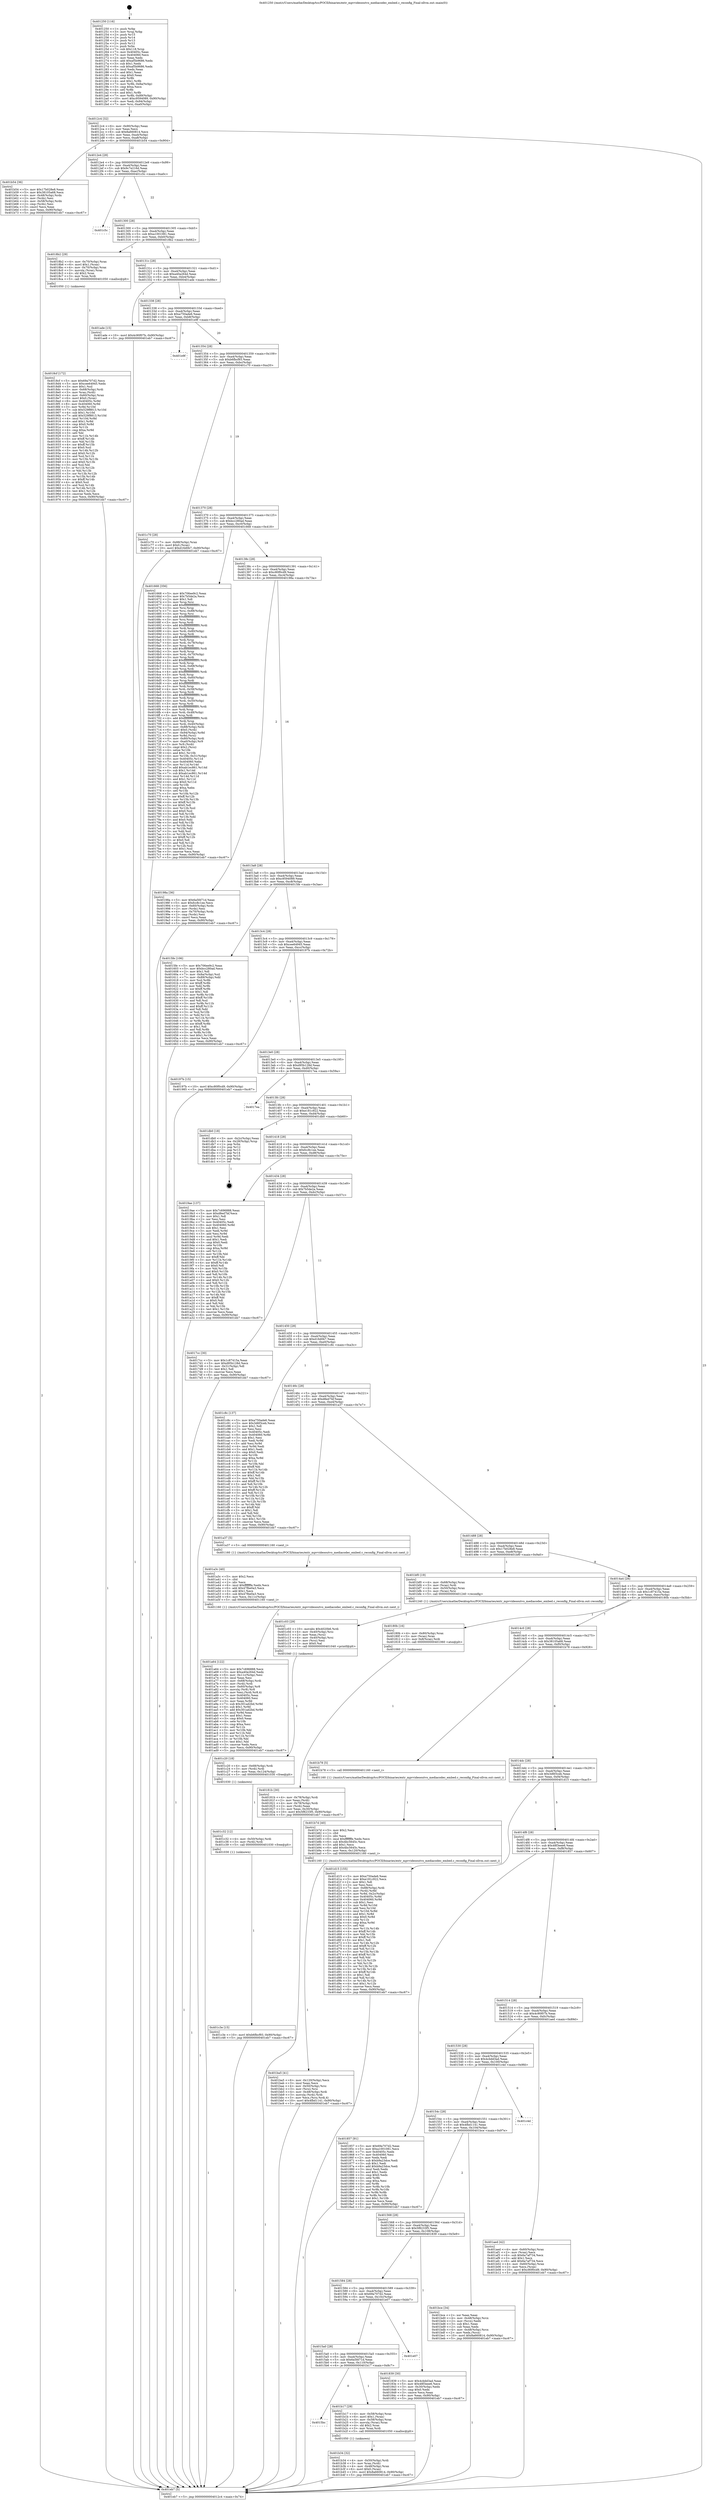 digraph "0x401250" {
  label = "0x401250 (/mnt/c/Users/mathe/Desktop/tcc/POCII/binaries/extr_mpvvideooutvo_mediacodec_embed.c_reconfig_Final-ollvm.out::main(0))"
  labelloc = "t"
  node[shape=record]

  Entry [label="",width=0.3,height=0.3,shape=circle,fillcolor=black,style=filled]
  "0x4012c4" [label="{
     0x4012c4 [32]\l
     | [instrs]\l
     &nbsp;&nbsp;0x4012c4 \<+6\>: mov -0x90(%rbp),%eax\l
     &nbsp;&nbsp;0x4012ca \<+2\>: mov %eax,%ecx\l
     &nbsp;&nbsp;0x4012cc \<+6\>: sub $0x8a660814,%ecx\l
     &nbsp;&nbsp;0x4012d2 \<+6\>: mov %eax,-0xa4(%rbp)\l
     &nbsp;&nbsp;0x4012d8 \<+6\>: mov %ecx,-0xa8(%rbp)\l
     &nbsp;&nbsp;0x4012de \<+6\>: je 0000000000401b54 \<main+0x904\>\l
  }"]
  "0x401b54" [label="{
     0x401b54 [36]\l
     | [instrs]\l
     &nbsp;&nbsp;0x401b54 \<+5\>: mov $0x17b028e8,%eax\l
     &nbsp;&nbsp;0x401b59 \<+5\>: mov $0x38105a68,%ecx\l
     &nbsp;&nbsp;0x401b5e \<+4\>: mov -0x48(%rbp),%rdx\l
     &nbsp;&nbsp;0x401b62 \<+2\>: mov (%rdx),%esi\l
     &nbsp;&nbsp;0x401b64 \<+4\>: mov -0x58(%rbp),%rdx\l
     &nbsp;&nbsp;0x401b68 \<+2\>: cmp (%rdx),%esi\l
     &nbsp;&nbsp;0x401b6a \<+3\>: cmovl %ecx,%eax\l
     &nbsp;&nbsp;0x401b6d \<+6\>: mov %eax,-0x90(%rbp)\l
     &nbsp;&nbsp;0x401b73 \<+5\>: jmp 0000000000401eb7 \<main+0xc67\>\l
  }"]
  "0x4012e4" [label="{
     0x4012e4 [28]\l
     | [instrs]\l
     &nbsp;&nbsp;0x4012e4 \<+5\>: jmp 00000000004012e9 \<main+0x99\>\l
     &nbsp;&nbsp;0x4012e9 \<+6\>: mov -0xa4(%rbp),%eax\l
     &nbsp;&nbsp;0x4012ef \<+5\>: sub $0x9c7e216d,%eax\l
     &nbsp;&nbsp;0x4012f4 \<+6\>: mov %eax,-0xac(%rbp)\l
     &nbsp;&nbsp;0x4012fa \<+6\>: je 0000000000401c5c \<main+0xa0c\>\l
  }"]
  Exit [label="",width=0.3,height=0.3,shape=circle,fillcolor=black,style=filled,peripheries=2]
  "0x401c5c" [label="{
     0x401c5c\l
  }", style=dashed]
  "0x401300" [label="{
     0x401300 [28]\l
     | [instrs]\l
     &nbsp;&nbsp;0x401300 \<+5\>: jmp 0000000000401305 \<main+0xb5\>\l
     &nbsp;&nbsp;0x401305 \<+6\>: mov -0xa4(%rbp),%eax\l
     &nbsp;&nbsp;0x40130b \<+5\>: sub $0xa1001081,%eax\l
     &nbsp;&nbsp;0x401310 \<+6\>: mov %eax,-0xb0(%rbp)\l
     &nbsp;&nbsp;0x401316 \<+6\>: je 00000000004018b2 \<main+0x662\>\l
  }"]
  "0x401c3e" [label="{
     0x401c3e [15]\l
     | [instrs]\l
     &nbsp;&nbsp;0x401c3e \<+10\>: movl $0xb6fbcf93,-0x90(%rbp)\l
     &nbsp;&nbsp;0x401c48 \<+5\>: jmp 0000000000401eb7 \<main+0xc67\>\l
  }"]
  "0x4018b2" [label="{
     0x4018b2 [29]\l
     | [instrs]\l
     &nbsp;&nbsp;0x4018b2 \<+4\>: mov -0x70(%rbp),%rax\l
     &nbsp;&nbsp;0x4018b6 \<+6\>: movl $0x1,(%rax)\l
     &nbsp;&nbsp;0x4018bc \<+4\>: mov -0x70(%rbp),%rax\l
     &nbsp;&nbsp;0x4018c0 \<+3\>: movslq (%rax),%rax\l
     &nbsp;&nbsp;0x4018c3 \<+4\>: shl $0x2,%rax\l
     &nbsp;&nbsp;0x4018c7 \<+3\>: mov %rax,%rdi\l
     &nbsp;&nbsp;0x4018ca \<+5\>: call 0000000000401050 \<malloc@plt\>\l
     | [calls]\l
     &nbsp;&nbsp;0x401050 \{1\} (unknown)\l
  }"]
  "0x40131c" [label="{
     0x40131c [28]\l
     | [instrs]\l
     &nbsp;&nbsp;0x40131c \<+5\>: jmp 0000000000401321 \<main+0xd1\>\l
     &nbsp;&nbsp;0x401321 \<+6\>: mov -0xa4(%rbp),%eax\l
     &nbsp;&nbsp;0x401327 \<+5\>: sub $0xa40a264d,%eax\l
     &nbsp;&nbsp;0x40132c \<+6\>: mov %eax,-0xb4(%rbp)\l
     &nbsp;&nbsp;0x401332 \<+6\>: je 0000000000401ade \<main+0x88e\>\l
  }"]
  "0x401c32" [label="{
     0x401c32 [12]\l
     | [instrs]\l
     &nbsp;&nbsp;0x401c32 \<+4\>: mov -0x50(%rbp),%rdi\l
     &nbsp;&nbsp;0x401c36 \<+3\>: mov (%rdi),%rdi\l
     &nbsp;&nbsp;0x401c39 \<+5\>: call 0000000000401030 \<free@plt\>\l
     | [calls]\l
     &nbsp;&nbsp;0x401030 \{1\} (unknown)\l
  }"]
  "0x401ade" [label="{
     0x401ade [15]\l
     | [instrs]\l
     &nbsp;&nbsp;0x401ade \<+10\>: movl $0x4c90f07b,-0x90(%rbp)\l
     &nbsp;&nbsp;0x401ae8 \<+5\>: jmp 0000000000401eb7 \<main+0xc67\>\l
  }"]
  "0x401338" [label="{
     0x401338 [28]\l
     | [instrs]\l
     &nbsp;&nbsp;0x401338 \<+5\>: jmp 000000000040133d \<main+0xed\>\l
     &nbsp;&nbsp;0x40133d \<+6\>: mov -0xa4(%rbp),%eax\l
     &nbsp;&nbsp;0x401343 \<+5\>: sub $0xa750ade6,%eax\l
     &nbsp;&nbsp;0x401348 \<+6\>: mov %eax,-0xb8(%rbp)\l
     &nbsp;&nbsp;0x40134e \<+6\>: je 0000000000401e9f \<main+0xc4f\>\l
  }"]
  "0x401c20" [label="{
     0x401c20 [18]\l
     | [instrs]\l
     &nbsp;&nbsp;0x401c20 \<+4\>: mov -0x68(%rbp),%rdi\l
     &nbsp;&nbsp;0x401c24 \<+3\>: mov (%rdi),%rdi\l
     &nbsp;&nbsp;0x401c27 \<+6\>: mov %eax,-0x124(%rbp)\l
     &nbsp;&nbsp;0x401c2d \<+5\>: call 0000000000401030 \<free@plt\>\l
     | [calls]\l
     &nbsp;&nbsp;0x401030 \{1\} (unknown)\l
  }"]
  "0x401e9f" [label="{
     0x401e9f\l
  }", style=dashed]
  "0x401354" [label="{
     0x401354 [28]\l
     | [instrs]\l
     &nbsp;&nbsp;0x401354 \<+5\>: jmp 0000000000401359 \<main+0x109\>\l
     &nbsp;&nbsp;0x401359 \<+6\>: mov -0xa4(%rbp),%eax\l
     &nbsp;&nbsp;0x40135f \<+5\>: sub $0xb6fbcf93,%eax\l
     &nbsp;&nbsp;0x401364 \<+6\>: mov %eax,-0xbc(%rbp)\l
     &nbsp;&nbsp;0x40136a \<+6\>: je 0000000000401c70 \<main+0xa20\>\l
  }"]
  "0x401c03" [label="{
     0x401c03 [29]\l
     | [instrs]\l
     &nbsp;&nbsp;0x401c03 \<+10\>: movabs $0x4020b6,%rdi\l
     &nbsp;&nbsp;0x401c0d \<+4\>: mov -0x40(%rbp),%rsi\l
     &nbsp;&nbsp;0x401c11 \<+2\>: mov %eax,(%rsi)\l
     &nbsp;&nbsp;0x401c13 \<+4\>: mov -0x40(%rbp),%rsi\l
     &nbsp;&nbsp;0x401c17 \<+2\>: mov (%rsi),%esi\l
     &nbsp;&nbsp;0x401c19 \<+2\>: mov $0x0,%al\l
     &nbsp;&nbsp;0x401c1b \<+5\>: call 0000000000401040 \<printf@plt\>\l
     | [calls]\l
     &nbsp;&nbsp;0x401040 \{1\} (unknown)\l
  }"]
  "0x401c70" [label="{
     0x401c70 [28]\l
     | [instrs]\l
     &nbsp;&nbsp;0x401c70 \<+7\>: mov -0x88(%rbp),%rax\l
     &nbsp;&nbsp;0x401c77 \<+6\>: movl $0x0,(%rax)\l
     &nbsp;&nbsp;0x401c7d \<+10\>: movl $0xd16d0b7,-0x90(%rbp)\l
     &nbsp;&nbsp;0x401c87 \<+5\>: jmp 0000000000401eb7 \<main+0xc67\>\l
  }"]
  "0x401370" [label="{
     0x401370 [28]\l
     | [instrs]\l
     &nbsp;&nbsp;0x401370 \<+5\>: jmp 0000000000401375 \<main+0x125\>\l
     &nbsp;&nbsp;0x401375 \<+6\>: mov -0xa4(%rbp),%eax\l
     &nbsp;&nbsp;0x40137b \<+5\>: sub $0xbcc280ad,%eax\l
     &nbsp;&nbsp;0x401380 \<+6\>: mov %eax,-0xc0(%rbp)\l
     &nbsp;&nbsp;0x401386 \<+6\>: je 0000000000401668 \<main+0x418\>\l
  }"]
  "0x401ba5" [label="{
     0x401ba5 [41]\l
     | [instrs]\l
     &nbsp;&nbsp;0x401ba5 \<+6\>: mov -0x120(%rbp),%ecx\l
     &nbsp;&nbsp;0x401bab \<+3\>: imul %eax,%ecx\l
     &nbsp;&nbsp;0x401bae \<+4\>: mov -0x50(%rbp),%rsi\l
     &nbsp;&nbsp;0x401bb2 \<+3\>: mov (%rsi),%rsi\l
     &nbsp;&nbsp;0x401bb5 \<+4\>: mov -0x48(%rbp),%rdi\l
     &nbsp;&nbsp;0x401bb9 \<+3\>: movslq (%rdi),%rdi\l
     &nbsp;&nbsp;0x401bbc \<+3\>: mov %ecx,(%rsi,%rdi,4)\l
     &nbsp;&nbsp;0x401bbf \<+10\>: movl $0x4fbd1141,-0x90(%rbp)\l
     &nbsp;&nbsp;0x401bc9 \<+5\>: jmp 0000000000401eb7 \<main+0xc67\>\l
  }"]
  "0x401668" [label="{
     0x401668 [356]\l
     | [instrs]\l
     &nbsp;&nbsp;0x401668 \<+5\>: mov $0x706ee9c2,%eax\l
     &nbsp;&nbsp;0x40166d \<+5\>: mov $0x7b5de2a,%ecx\l
     &nbsp;&nbsp;0x401672 \<+2\>: mov $0x1,%dl\l
     &nbsp;&nbsp;0x401674 \<+3\>: mov %rsp,%rsi\l
     &nbsp;&nbsp;0x401677 \<+4\>: add $0xfffffffffffffff0,%rsi\l
     &nbsp;&nbsp;0x40167b \<+3\>: mov %rsi,%rsp\l
     &nbsp;&nbsp;0x40167e \<+7\>: mov %rsi,-0x88(%rbp)\l
     &nbsp;&nbsp;0x401685 \<+3\>: mov %rsp,%rsi\l
     &nbsp;&nbsp;0x401688 \<+4\>: add $0xfffffffffffffff0,%rsi\l
     &nbsp;&nbsp;0x40168c \<+3\>: mov %rsi,%rsp\l
     &nbsp;&nbsp;0x40168f \<+3\>: mov %rsp,%rdi\l
     &nbsp;&nbsp;0x401692 \<+4\>: add $0xfffffffffffffff0,%rdi\l
     &nbsp;&nbsp;0x401696 \<+3\>: mov %rdi,%rsp\l
     &nbsp;&nbsp;0x401699 \<+4\>: mov %rdi,-0x80(%rbp)\l
     &nbsp;&nbsp;0x40169d \<+3\>: mov %rsp,%rdi\l
     &nbsp;&nbsp;0x4016a0 \<+4\>: add $0xfffffffffffffff0,%rdi\l
     &nbsp;&nbsp;0x4016a4 \<+3\>: mov %rdi,%rsp\l
     &nbsp;&nbsp;0x4016a7 \<+4\>: mov %rdi,-0x78(%rbp)\l
     &nbsp;&nbsp;0x4016ab \<+3\>: mov %rsp,%rdi\l
     &nbsp;&nbsp;0x4016ae \<+4\>: add $0xfffffffffffffff0,%rdi\l
     &nbsp;&nbsp;0x4016b2 \<+3\>: mov %rdi,%rsp\l
     &nbsp;&nbsp;0x4016b5 \<+4\>: mov %rdi,-0x70(%rbp)\l
     &nbsp;&nbsp;0x4016b9 \<+3\>: mov %rsp,%rdi\l
     &nbsp;&nbsp;0x4016bc \<+4\>: add $0xfffffffffffffff0,%rdi\l
     &nbsp;&nbsp;0x4016c0 \<+3\>: mov %rdi,%rsp\l
     &nbsp;&nbsp;0x4016c3 \<+4\>: mov %rdi,-0x68(%rbp)\l
     &nbsp;&nbsp;0x4016c7 \<+3\>: mov %rsp,%rdi\l
     &nbsp;&nbsp;0x4016ca \<+4\>: add $0xfffffffffffffff0,%rdi\l
     &nbsp;&nbsp;0x4016ce \<+3\>: mov %rdi,%rsp\l
     &nbsp;&nbsp;0x4016d1 \<+4\>: mov %rdi,-0x60(%rbp)\l
     &nbsp;&nbsp;0x4016d5 \<+3\>: mov %rsp,%rdi\l
     &nbsp;&nbsp;0x4016d8 \<+4\>: add $0xfffffffffffffff0,%rdi\l
     &nbsp;&nbsp;0x4016dc \<+3\>: mov %rdi,%rsp\l
     &nbsp;&nbsp;0x4016df \<+4\>: mov %rdi,-0x58(%rbp)\l
     &nbsp;&nbsp;0x4016e3 \<+3\>: mov %rsp,%rdi\l
     &nbsp;&nbsp;0x4016e6 \<+4\>: add $0xfffffffffffffff0,%rdi\l
     &nbsp;&nbsp;0x4016ea \<+3\>: mov %rdi,%rsp\l
     &nbsp;&nbsp;0x4016ed \<+4\>: mov %rdi,-0x50(%rbp)\l
     &nbsp;&nbsp;0x4016f1 \<+3\>: mov %rsp,%rdi\l
     &nbsp;&nbsp;0x4016f4 \<+4\>: add $0xfffffffffffffff0,%rdi\l
     &nbsp;&nbsp;0x4016f8 \<+3\>: mov %rdi,%rsp\l
     &nbsp;&nbsp;0x4016fb \<+4\>: mov %rdi,-0x48(%rbp)\l
     &nbsp;&nbsp;0x4016ff \<+3\>: mov %rsp,%rdi\l
     &nbsp;&nbsp;0x401702 \<+4\>: add $0xfffffffffffffff0,%rdi\l
     &nbsp;&nbsp;0x401706 \<+3\>: mov %rdi,%rsp\l
     &nbsp;&nbsp;0x401709 \<+4\>: mov %rdi,-0x40(%rbp)\l
     &nbsp;&nbsp;0x40170d \<+7\>: mov -0x88(%rbp),%rdi\l
     &nbsp;&nbsp;0x401714 \<+6\>: movl $0x0,(%rdi)\l
     &nbsp;&nbsp;0x40171a \<+7\>: mov -0x94(%rbp),%r8d\l
     &nbsp;&nbsp;0x401721 \<+3\>: mov %r8d,(%rsi)\l
     &nbsp;&nbsp;0x401724 \<+4\>: mov -0x80(%rbp),%rdi\l
     &nbsp;&nbsp;0x401728 \<+7\>: mov -0xa0(%rbp),%r9\l
     &nbsp;&nbsp;0x40172f \<+3\>: mov %r9,(%rdi)\l
     &nbsp;&nbsp;0x401732 \<+3\>: cmpl $0x2,(%rsi)\l
     &nbsp;&nbsp;0x401735 \<+4\>: setne %r10b\l
     &nbsp;&nbsp;0x401739 \<+4\>: and $0x1,%r10b\l
     &nbsp;&nbsp;0x40173d \<+4\>: mov %r10b,-0x31(%rbp)\l
     &nbsp;&nbsp;0x401741 \<+8\>: mov 0x40405c,%r11d\l
     &nbsp;&nbsp;0x401749 \<+7\>: mov 0x404060,%ebx\l
     &nbsp;&nbsp;0x401750 \<+3\>: mov %r11d,%r14d\l
     &nbsp;&nbsp;0x401753 \<+7\>: add $0xab1ec861,%r14d\l
     &nbsp;&nbsp;0x40175a \<+4\>: sub $0x1,%r14d\l
     &nbsp;&nbsp;0x40175e \<+7\>: sub $0xab1ec861,%r14d\l
     &nbsp;&nbsp;0x401765 \<+4\>: imul %r14d,%r11d\l
     &nbsp;&nbsp;0x401769 \<+4\>: and $0x1,%r11d\l
     &nbsp;&nbsp;0x40176d \<+4\>: cmp $0x0,%r11d\l
     &nbsp;&nbsp;0x401771 \<+4\>: sete %r10b\l
     &nbsp;&nbsp;0x401775 \<+3\>: cmp $0xa,%ebx\l
     &nbsp;&nbsp;0x401778 \<+4\>: setl %r15b\l
     &nbsp;&nbsp;0x40177c \<+3\>: mov %r10b,%r12b\l
     &nbsp;&nbsp;0x40177f \<+4\>: xor $0xff,%r12b\l
     &nbsp;&nbsp;0x401783 \<+3\>: mov %r15b,%r13b\l
     &nbsp;&nbsp;0x401786 \<+4\>: xor $0xff,%r13b\l
     &nbsp;&nbsp;0x40178a \<+3\>: xor $0x0,%dl\l
     &nbsp;&nbsp;0x40178d \<+3\>: mov %r12b,%sil\l
     &nbsp;&nbsp;0x401790 \<+4\>: and $0x0,%sil\l
     &nbsp;&nbsp;0x401794 \<+3\>: and %dl,%r10b\l
     &nbsp;&nbsp;0x401797 \<+3\>: mov %r13b,%dil\l
     &nbsp;&nbsp;0x40179a \<+4\>: and $0x0,%dil\l
     &nbsp;&nbsp;0x40179e \<+3\>: and %dl,%r15b\l
     &nbsp;&nbsp;0x4017a1 \<+3\>: or %r10b,%sil\l
     &nbsp;&nbsp;0x4017a4 \<+3\>: or %r15b,%dil\l
     &nbsp;&nbsp;0x4017a7 \<+3\>: xor %dil,%sil\l
     &nbsp;&nbsp;0x4017aa \<+3\>: or %r13b,%r12b\l
     &nbsp;&nbsp;0x4017ad \<+4\>: xor $0xff,%r12b\l
     &nbsp;&nbsp;0x4017b1 \<+3\>: or $0x0,%dl\l
     &nbsp;&nbsp;0x4017b4 \<+3\>: and %dl,%r12b\l
     &nbsp;&nbsp;0x4017b7 \<+3\>: or %r12b,%sil\l
     &nbsp;&nbsp;0x4017ba \<+4\>: test $0x1,%sil\l
     &nbsp;&nbsp;0x4017be \<+3\>: cmovne %ecx,%eax\l
     &nbsp;&nbsp;0x4017c1 \<+6\>: mov %eax,-0x90(%rbp)\l
     &nbsp;&nbsp;0x4017c7 \<+5\>: jmp 0000000000401eb7 \<main+0xc67\>\l
  }"]
  "0x40138c" [label="{
     0x40138c [28]\l
     | [instrs]\l
     &nbsp;&nbsp;0x40138c \<+5\>: jmp 0000000000401391 \<main+0x141\>\l
     &nbsp;&nbsp;0x401391 \<+6\>: mov -0xa4(%rbp),%eax\l
     &nbsp;&nbsp;0x401397 \<+5\>: sub $0xc80f0cd9,%eax\l
     &nbsp;&nbsp;0x40139c \<+6\>: mov %eax,-0xc4(%rbp)\l
     &nbsp;&nbsp;0x4013a2 \<+6\>: je 000000000040198a \<main+0x73a\>\l
  }"]
  "0x401b7d" [label="{
     0x401b7d [40]\l
     | [instrs]\l
     &nbsp;&nbsp;0x401b7d \<+5\>: mov $0x2,%ecx\l
     &nbsp;&nbsp;0x401b82 \<+1\>: cltd\l
     &nbsp;&nbsp;0x401b83 \<+2\>: idiv %ecx\l
     &nbsp;&nbsp;0x401b85 \<+6\>: imul $0xfffffffe,%edx,%ecx\l
     &nbsp;&nbsp;0x401b8b \<+6\>: sub $0x4bc5645c,%ecx\l
     &nbsp;&nbsp;0x401b91 \<+3\>: add $0x1,%ecx\l
     &nbsp;&nbsp;0x401b94 \<+6\>: add $0x4bc5645c,%ecx\l
     &nbsp;&nbsp;0x401b9a \<+6\>: mov %ecx,-0x120(%rbp)\l
     &nbsp;&nbsp;0x401ba0 \<+5\>: call 0000000000401160 \<next_i\>\l
     | [calls]\l
     &nbsp;&nbsp;0x401160 \{1\} (/mnt/c/Users/mathe/Desktop/tcc/POCII/binaries/extr_mpvvideooutvo_mediacodec_embed.c_reconfig_Final-ollvm.out::next_i)\l
  }"]
  "0x40198a" [label="{
     0x40198a [36]\l
     | [instrs]\l
     &nbsp;&nbsp;0x40198a \<+5\>: mov $0x6a5fd71d,%eax\l
     &nbsp;&nbsp;0x40198f \<+5\>: mov $0xfcc8c1ee,%ecx\l
     &nbsp;&nbsp;0x401994 \<+4\>: mov -0x60(%rbp),%rdx\l
     &nbsp;&nbsp;0x401998 \<+2\>: mov (%rdx),%esi\l
     &nbsp;&nbsp;0x40199a \<+4\>: mov -0x70(%rbp),%rdx\l
     &nbsp;&nbsp;0x40199e \<+2\>: cmp (%rdx),%esi\l
     &nbsp;&nbsp;0x4019a0 \<+3\>: cmovl %ecx,%eax\l
     &nbsp;&nbsp;0x4019a3 \<+6\>: mov %eax,-0x90(%rbp)\l
     &nbsp;&nbsp;0x4019a9 \<+5\>: jmp 0000000000401eb7 \<main+0xc67\>\l
  }"]
  "0x4013a8" [label="{
     0x4013a8 [28]\l
     | [instrs]\l
     &nbsp;&nbsp;0x4013a8 \<+5\>: jmp 00000000004013ad \<main+0x15d\>\l
     &nbsp;&nbsp;0x4013ad \<+6\>: mov -0xa4(%rbp),%eax\l
     &nbsp;&nbsp;0x4013b3 \<+5\>: sub $0xc9594089,%eax\l
     &nbsp;&nbsp;0x4013b8 \<+6\>: mov %eax,-0xc8(%rbp)\l
     &nbsp;&nbsp;0x4013be \<+6\>: je 00000000004015fe \<main+0x3ae\>\l
  }"]
  "0x401b34" [label="{
     0x401b34 [32]\l
     | [instrs]\l
     &nbsp;&nbsp;0x401b34 \<+4\>: mov -0x50(%rbp),%rdi\l
     &nbsp;&nbsp;0x401b38 \<+3\>: mov %rax,(%rdi)\l
     &nbsp;&nbsp;0x401b3b \<+4\>: mov -0x48(%rbp),%rax\l
     &nbsp;&nbsp;0x401b3f \<+6\>: movl $0x0,(%rax)\l
     &nbsp;&nbsp;0x401b45 \<+10\>: movl $0x8a660814,-0x90(%rbp)\l
     &nbsp;&nbsp;0x401b4f \<+5\>: jmp 0000000000401eb7 \<main+0xc67\>\l
  }"]
  "0x4015fe" [label="{
     0x4015fe [106]\l
     | [instrs]\l
     &nbsp;&nbsp;0x4015fe \<+5\>: mov $0x706ee9c2,%eax\l
     &nbsp;&nbsp;0x401603 \<+5\>: mov $0xbcc280ad,%ecx\l
     &nbsp;&nbsp;0x401608 \<+2\>: mov $0x1,%dl\l
     &nbsp;&nbsp;0x40160a \<+7\>: mov -0x8a(%rbp),%sil\l
     &nbsp;&nbsp;0x401611 \<+7\>: mov -0x89(%rbp),%dil\l
     &nbsp;&nbsp;0x401618 \<+3\>: mov %sil,%r8b\l
     &nbsp;&nbsp;0x40161b \<+4\>: xor $0xff,%r8b\l
     &nbsp;&nbsp;0x40161f \<+3\>: mov %dil,%r9b\l
     &nbsp;&nbsp;0x401622 \<+4\>: xor $0xff,%r9b\l
     &nbsp;&nbsp;0x401626 \<+3\>: xor $0x1,%dl\l
     &nbsp;&nbsp;0x401629 \<+3\>: mov %r8b,%r10b\l
     &nbsp;&nbsp;0x40162c \<+4\>: and $0xff,%r10b\l
     &nbsp;&nbsp;0x401630 \<+3\>: and %dl,%sil\l
     &nbsp;&nbsp;0x401633 \<+3\>: mov %r9b,%r11b\l
     &nbsp;&nbsp;0x401636 \<+4\>: and $0xff,%r11b\l
     &nbsp;&nbsp;0x40163a \<+3\>: and %dl,%dil\l
     &nbsp;&nbsp;0x40163d \<+3\>: or %sil,%r10b\l
     &nbsp;&nbsp;0x401640 \<+3\>: or %dil,%r11b\l
     &nbsp;&nbsp;0x401643 \<+3\>: xor %r11b,%r10b\l
     &nbsp;&nbsp;0x401646 \<+3\>: or %r9b,%r8b\l
     &nbsp;&nbsp;0x401649 \<+4\>: xor $0xff,%r8b\l
     &nbsp;&nbsp;0x40164d \<+3\>: or $0x1,%dl\l
     &nbsp;&nbsp;0x401650 \<+3\>: and %dl,%r8b\l
     &nbsp;&nbsp;0x401653 \<+3\>: or %r8b,%r10b\l
     &nbsp;&nbsp;0x401656 \<+4\>: test $0x1,%r10b\l
     &nbsp;&nbsp;0x40165a \<+3\>: cmovne %ecx,%eax\l
     &nbsp;&nbsp;0x40165d \<+6\>: mov %eax,-0x90(%rbp)\l
     &nbsp;&nbsp;0x401663 \<+5\>: jmp 0000000000401eb7 \<main+0xc67\>\l
  }"]
  "0x4013c4" [label="{
     0x4013c4 [28]\l
     | [instrs]\l
     &nbsp;&nbsp;0x4013c4 \<+5\>: jmp 00000000004013c9 \<main+0x179\>\l
     &nbsp;&nbsp;0x4013c9 \<+6\>: mov -0xa4(%rbp),%eax\l
     &nbsp;&nbsp;0x4013cf \<+5\>: sub $0xcee64945,%eax\l
     &nbsp;&nbsp;0x4013d4 \<+6\>: mov %eax,-0xcc(%rbp)\l
     &nbsp;&nbsp;0x4013da \<+6\>: je 000000000040197b \<main+0x72b\>\l
  }"]
  "0x401eb7" [label="{
     0x401eb7 [5]\l
     | [instrs]\l
     &nbsp;&nbsp;0x401eb7 \<+5\>: jmp 00000000004012c4 \<main+0x74\>\l
  }"]
  "0x401250" [label="{
     0x401250 [116]\l
     | [instrs]\l
     &nbsp;&nbsp;0x401250 \<+1\>: push %rbp\l
     &nbsp;&nbsp;0x401251 \<+3\>: mov %rsp,%rbp\l
     &nbsp;&nbsp;0x401254 \<+2\>: push %r15\l
     &nbsp;&nbsp;0x401256 \<+2\>: push %r14\l
     &nbsp;&nbsp;0x401258 \<+2\>: push %r13\l
     &nbsp;&nbsp;0x40125a \<+2\>: push %r12\l
     &nbsp;&nbsp;0x40125c \<+1\>: push %rbx\l
     &nbsp;&nbsp;0x40125d \<+7\>: sub $0x118,%rsp\l
     &nbsp;&nbsp;0x401264 \<+7\>: mov 0x40405c,%eax\l
     &nbsp;&nbsp;0x40126b \<+7\>: mov 0x404060,%ecx\l
     &nbsp;&nbsp;0x401272 \<+2\>: mov %eax,%edx\l
     &nbsp;&nbsp;0x401274 \<+6\>: add $0xaf5b9686,%edx\l
     &nbsp;&nbsp;0x40127a \<+3\>: sub $0x1,%edx\l
     &nbsp;&nbsp;0x40127d \<+6\>: sub $0xaf5b9686,%edx\l
     &nbsp;&nbsp;0x401283 \<+3\>: imul %edx,%eax\l
     &nbsp;&nbsp;0x401286 \<+3\>: and $0x1,%eax\l
     &nbsp;&nbsp;0x401289 \<+3\>: cmp $0x0,%eax\l
     &nbsp;&nbsp;0x40128c \<+4\>: sete %r8b\l
     &nbsp;&nbsp;0x401290 \<+4\>: and $0x1,%r8b\l
     &nbsp;&nbsp;0x401294 \<+7\>: mov %r8b,-0x8a(%rbp)\l
     &nbsp;&nbsp;0x40129b \<+3\>: cmp $0xa,%ecx\l
     &nbsp;&nbsp;0x40129e \<+4\>: setl %r8b\l
     &nbsp;&nbsp;0x4012a2 \<+4\>: and $0x1,%r8b\l
     &nbsp;&nbsp;0x4012a6 \<+7\>: mov %r8b,-0x89(%rbp)\l
     &nbsp;&nbsp;0x4012ad \<+10\>: movl $0xc9594089,-0x90(%rbp)\l
     &nbsp;&nbsp;0x4012b7 \<+6\>: mov %edi,-0x94(%rbp)\l
     &nbsp;&nbsp;0x4012bd \<+7\>: mov %rsi,-0xa0(%rbp)\l
  }"]
  "0x4015bc" [label="{
     0x4015bc\l
  }", style=dashed]
  "0x401b17" [label="{
     0x401b17 [29]\l
     | [instrs]\l
     &nbsp;&nbsp;0x401b17 \<+4\>: mov -0x58(%rbp),%rax\l
     &nbsp;&nbsp;0x401b1b \<+6\>: movl $0x1,(%rax)\l
     &nbsp;&nbsp;0x401b21 \<+4\>: mov -0x58(%rbp),%rax\l
     &nbsp;&nbsp;0x401b25 \<+3\>: movslq (%rax),%rax\l
     &nbsp;&nbsp;0x401b28 \<+4\>: shl $0x2,%rax\l
     &nbsp;&nbsp;0x401b2c \<+3\>: mov %rax,%rdi\l
     &nbsp;&nbsp;0x401b2f \<+5\>: call 0000000000401050 \<malloc@plt\>\l
     | [calls]\l
     &nbsp;&nbsp;0x401050 \{1\} (unknown)\l
  }"]
  "0x40197b" [label="{
     0x40197b [15]\l
     | [instrs]\l
     &nbsp;&nbsp;0x40197b \<+10\>: movl $0xc80f0cd9,-0x90(%rbp)\l
     &nbsp;&nbsp;0x401985 \<+5\>: jmp 0000000000401eb7 \<main+0xc67\>\l
  }"]
  "0x4013e0" [label="{
     0x4013e0 [28]\l
     | [instrs]\l
     &nbsp;&nbsp;0x4013e0 \<+5\>: jmp 00000000004013e5 \<main+0x195\>\l
     &nbsp;&nbsp;0x4013e5 \<+6\>: mov -0xa4(%rbp),%eax\l
     &nbsp;&nbsp;0x4013eb \<+5\>: sub $0xd95b128d,%eax\l
     &nbsp;&nbsp;0x4013f0 \<+6\>: mov %eax,-0xd0(%rbp)\l
     &nbsp;&nbsp;0x4013f6 \<+6\>: je 00000000004017ea \<main+0x59a\>\l
  }"]
  "0x4015a0" [label="{
     0x4015a0 [28]\l
     | [instrs]\l
     &nbsp;&nbsp;0x4015a0 \<+5\>: jmp 00000000004015a5 \<main+0x355\>\l
     &nbsp;&nbsp;0x4015a5 \<+6\>: mov -0xa4(%rbp),%eax\l
     &nbsp;&nbsp;0x4015ab \<+5\>: sub $0x6a5fd71d,%eax\l
     &nbsp;&nbsp;0x4015b0 \<+6\>: mov %eax,-0x110(%rbp)\l
     &nbsp;&nbsp;0x4015b6 \<+6\>: je 0000000000401b17 \<main+0x8c7\>\l
  }"]
  "0x4017ea" [label="{
     0x4017ea\l
  }", style=dashed]
  "0x4013fc" [label="{
     0x4013fc [28]\l
     | [instrs]\l
     &nbsp;&nbsp;0x4013fc \<+5\>: jmp 0000000000401401 \<main+0x1b1\>\l
     &nbsp;&nbsp;0x401401 \<+6\>: mov -0xa4(%rbp),%eax\l
     &nbsp;&nbsp;0x401407 \<+5\>: sub $0xe181c922,%eax\l
     &nbsp;&nbsp;0x40140c \<+6\>: mov %eax,-0xd4(%rbp)\l
     &nbsp;&nbsp;0x401412 \<+6\>: je 0000000000401db0 \<main+0xb60\>\l
  }"]
  "0x401e07" [label="{
     0x401e07\l
  }", style=dashed]
  "0x401db0" [label="{
     0x401db0 [18]\l
     | [instrs]\l
     &nbsp;&nbsp;0x401db0 \<+3\>: mov -0x2c(%rbp),%eax\l
     &nbsp;&nbsp;0x401db3 \<+4\>: lea -0x28(%rbp),%rsp\l
     &nbsp;&nbsp;0x401db7 \<+1\>: pop %rbx\l
     &nbsp;&nbsp;0x401db8 \<+2\>: pop %r12\l
     &nbsp;&nbsp;0x401dba \<+2\>: pop %r13\l
     &nbsp;&nbsp;0x401dbc \<+2\>: pop %r14\l
     &nbsp;&nbsp;0x401dbe \<+2\>: pop %r15\l
     &nbsp;&nbsp;0x401dc0 \<+1\>: pop %rbp\l
     &nbsp;&nbsp;0x401dc1 \<+1\>: ret\l
  }"]
  "0x401418" [label="{
     0x401418 [28]\l
     | [instrs]\l
     &nbsp;&nbsp;0x401418 \<+5\>: jmp 000000000040141d \<main+0x1cd\>\l
     &nbsp;&nbsp;0x40141d \<+6\>: mov -0xa4(%rbp),%eax\l
     &nbsp;&nbsp;0x401423 \<+5\>: sub $0xfcc8c1ee,%eax\l
     &nbsp;&nbsp;0x401428 \<+6\>: mov %eax,-0xd8(%rbp)\l
     &nbsp;&nbsp;0x40142e \<+6\>: je 00000000004019ae \<main+0x75e\>\l
  }"]
  "0x401a64" [label="{
     0x401a64 [122]\l
     | [instrs]\l
     &nbsp;&nbsp;0x401a64 \<+5\>: mov $0x7c696888,%ecx\l
     &nbsp;&nbsp;0x401a69 \<+5\>: mov $0xa40a264d,%edx\l
     &nbsp;&nbsp;0x401a6e \<+6\>: mov -0x11c(%rbp),%esi\l
     &nbsp;&nbsp;0x401a74 \<+3\>: imul %eax,%esi\l
     &nbsp;&nbsp;0x401a77 \<+4\>: mov -0x68(%rbp),%rdi\l
     &nbsp;&nbsp;0x401a7b \<+3\>: mov (%rdi),%rdi\l
     &nbsp;&nbsp;0x401a7e \<+4\>: mov -0x60(%rbp),%r8\l
     &nbsp;&nbsp;0x401a82 \<+3\>: movslq (%r8),%r8\l
     &nbsp;&nbsp;0x401a85 \<+4\>: mov %esi,(%rdi,%r8,4)\l
     &nbsp;&nbsp;0x401a89 \<+7\>: mov 0x40405c,%eax\l
     &nbsp;&nbsp;0x401a90 \<+7\>: mov 0x404060,%esi\l
     &nbsp;&nbsp;0x401a97 \<+3\>: mov %eax,%r9d\l
     &nbsp;&nbsp;0x401a9a \<+7\>: sub $0x301ad2bd,%r9d\l
     &nbsp;&nbsp;0x401aa1 \<+4\>: sub $0x1,%r9d\l
     &nbsp;&nbsp;0x401aa5 \<+7\>: add $0x301ad2bd,%r9d\l
     &nbsp;&nbsp;0x401aac \<+4\>: imul %r9d,%eax\l
     &nbsp;&nbsp;0x401ab0 \<+3\>: and $0x1,%eax\l
     &nbsp;&nbsp;0x401ab3 \<+3\>: cmp $0x0,%eax\l
     &nbsp;&nbsp;0x401ab6 \<+4\>: sete %r10b\l
     &nbsp;&nbsp;0x401aba \<+3\>: cmp $0xa,%esi\l
     &nbsp;&nbsp;0x401abd \<+4\>: setl %r11b\l
     &nbsp;&nbsp;0x401ac1 \<+3\>: mov %r10b,%bl\l
     &nbsp;&nbsp;0x401ac4 \<+3\>: and %r11b,%bl\l
     &nbsp;&nbsp;0x401ac7 \<+3\>: xor %r11b,%r10b\l
     &nbsp;&nbsp;0x401aca \<+3\>: or %r10b,%bl\l
     &nbsp;&nbsp;0x401acd \<+3\>: test $0x1,%bl\l
     &nbsp;&nbsp;0x401ad0 \<+3\>: cmovne %edx,%ecx\l
     &nbsp;&nbsp;0x401ad3 \<+6\>: mov %ecx,-0x90(%rbp)\l
     &nbsp;&nbsp;0x401ad9 \<+5\>: jmp 0000000000401eb7 \<main+0xc67\>\l
  }"]
  "0x4019ae" [label="{
     0x4019ae [137]\l
     | [instrs]\l
     &nbsp;&nbsp;0x4019ae \<+5\>: mov $0x7c696888,%eax\l
     &nbsp;&nbsp;0x4019b3 \<+5\>: mov $0xd8ed7bf,%ecx\l
     &nbsp;&nbsp;0x4019b8 \<+2\>: mov $0x1,%dl\l
     &nbsp;&nbsp;0x4019ba \<+2\>: xor %esi,%esi\l
     &nbsp;&nbsp;0x4019bc \<+7\>: mov 0x40405c,%edi\l
     &nbsp;&nbsp;0x4019c3 \<+8\>: mov 0x404060,%r8d\l
     &nbsp;&nbsp;0x4019cb \<+3\>: sub $0x1,%esi\l
     &nbsp;&nbsp;0x4019ce \<+3\>: mov %edi,%r9d\l
     &nbsp;&nbsp;0x4019d1 \<+3\>: add %esi,%r9d\l
     &nbsp;&nbsp;0x4019d4 \<+4\>: imul %r9d,%edi\l
     &nbsp;&nbsp;0x4019d8 \<+3\>: and $0x1,%edi\l
     &nbsp;&nbsp;0x4019db \<+3\>: cmp $0x0,%edi\l
     &nbsp;&nbsp;0x4019de \<+4\>: sete %r10b\l
     &nbsp;&nbsp;0x4019e2 \<+4\>: cmp $0xa,%r8d\l
     &nbsp;&nbsp;0x4019e6 \<+4\>: setl %r11b\l
     &nbsp;&nbsp;0x4019ea \<+3\>: mov %r10b,%bl\l
     &nbsp;&nbsp;0x4019ed \<+3\>: xor $0xff,%bl\l
     &nbsp;&nbsp;0x4019f0 \<+3\>: mov %r11b,%r14b\l
     &nbsp;&nbsp;0x4019f3 \<+4\>: xor $0xff,%r14b\l
     &nbsp;&nbsp;0x4019f7 \<+3\>: xor $0x0,%dl\l
     &nbsp;&nbsp;0x4019fa \<+3\>: mov %bl,%r15b\l
     &nbsp;&nbsp;0x4019fd \<+4\>: and $0x0,%r15b\l
     &nbsp;&nbsp;0x401a01 \<+3\>: and %dl,%r10b\l
     &nbsp;&nbsp;0x401a04 \<+3\>: mov %r14b,%r12b\l
     &nbsp;&nbsp;0x401a07 \<+4\>: and $0x0,%r12b\l
     &nbsp;&nbsp;0x401a0b \<+3\>: and %dl,%r11b\l
     &nbsp;&nbsp;0x401a0e \<+3\>: or %r10b,%r15b\l
     &nbsp;&nbsp;0x401a11 \<+3\>: or %r11b,%r12b\l
     &nbsp;&nbsp;0x401a14 \<+3\>: xor %r12b,%r15b\l
     &nbsp;&nbsp;0x401a17 \<+3\>: or %r14b,%bl\l
     &nbsp;&nbsp;0x401a1a \<+3\>: xor $0xff,%bl\l
     &nbsp;&nbsp;0x401a1d \<+3\>: or $0x0,%dl\l
     &nbsp;&nbsp;0x401a20 \<+2\>: and %dl,%bl\l
     &nbsp;&nbsp;0x401a22 \<+3\>: or %bl,%r15b\l
     &nbsp;&nbsp;0x401a25 \<+4\>: test $0x1,%r15b\l
     &nbsp;&nbsp;0x401a29 \<+3\>: cmovne %ecx,%eax\l
     &nbsp;&nbsp;0x401a2c \<+6\>: mov %eax,-0x90(%rbp)\l
     &nbsp;&nbsp;0x401a32 \<+5\>: jmp 0000000000401eb7 \<main+0xc67\>\l
  }"]
  "0x401434" [label="{
     0x401434 [28]\l
     | [instrs]\l
     &nbsp;&nbsp;0x401434 \<+5\>: jmp 0000000000401439 \<main+0x1e9\>\l
     &nbsp;&nbsp;0x401439 \<+6\>: mov -0xa4(%rbp),%eax\l
     &nbsp;&nbsp;0x40143f \<+5\>: sub $0x7b5de2a,%eax\l
     &nbsp;&nbsp;0x401444 \<+6\>: mov %eax,-0xdc(%rbp)\l
     &nbsp;&nbsp;0x40144a \<+6\>: je 00000000004017cc \<main+0x57c\>\l
  }"]
  "0x401a3c" [label="{
     0x401a3c [40]\l
     | [instrs]\l
     &nbsp;&nbsp;0x401a3c \<+5\>: mov $0x2,%ecx\l
     &nbsp;&nbsp;0x401a41 \<+1\>: cltd\l
     &nbsp;&nbsp;0x401a42 \<+2\>: idiv %ecx\l
     &nbsp;&nbsp;0x401a44 \<+6\>: imul $0xfffffffe,%edx,%ecx\l
     &nbsp;&nbsp;0x401a4a \<+6\>: add $0x47fbe0a3,%ecx\l
     &nbsp;&nbsp;0x401a50 \<+3\>: add $0x1,%ecx\l
     &nbsp;&nbsp;0x401a53 \<+6\>: sub $0x47fbe0a3,%ecx\l
     &nbsp;&nbsp;0x401a59 \<+6\>: mov %ecx,-0x11c(%rbp)\l
     &nbsp;&nbsp;0x401a5f \<+5\>: call 0000000000401160 \<next_i\>\l
     | [calls]\l
     &nbsp;&nbsp;0x401160 \{1\} (/mnt/c/Users/mathe/Desktop/tcc/POCII/binaries/extr_mpvvideooutvo_mediacodec_embed.c_reconfig_Final-ollvm.out::next_i)\l
  }"]
  "0x4017cc" [label="{
     0x4017cc [30]\l
     | [instrs]\l
     &nbsp;&nbsp;0x4017cc \<+5\>: mov $0x1c87415a,%eax\l
     &nbsp;&nbsp;0x4017d1 \<+5\>: mov $0xd95b128d,%ecx\l
     &nbsp;&nbsp;0x4017d6 \<+3\>: mov -0x31(%rbp),%dl\l
     &nbsp;&nbsp;0x4017d9 \<+3\>: test $0x1,%dl\l
     &nbsp;&nbsp;0x4017dc \<+3\>: cmovne %ecx,%eax\l
     &nbsp;&nbsp;0x4017df \<+6\>: mov %eax,-0x90(%rbp)\l
     &nbsp;&nbsp;0x4017e5 \<+5\>: jmp 0000000000401eb7 \<main+0xc67\>\l
  }"]
  "0x401450" [label="{
     0x401450 [28]\l
     | [instrs]\l
     &nbsp;&nbsp;0x401450 \<+5\>: jmp 0000000000401455 \<main+0x205\>\l
     &nbsp;&nbsp;0x401455 \<+6\>: mov -0xa4(%rbp),%eax\l
     &nbsp;&nbsp;0x40145b \<+5\>: sub $0xd16d0b7,%eax\l
     &nbsp;&nbsp;0x401460 \<+6\>: mov %eax,-0xe0(%rbp)\l
     &nbsp;&nbsp;0x401466 \<+6\>: je 0000000000401c8c \<main+0xa3c\>\l
  }"]
  "0x4018cf" [label="{
     0x4018cf [172]\l
     | [instrs]\l
     &nbsp;&nbsp;0x4018cf \<+5\>: mov $0x69a707d2,%ecx\l
     &nbsp;&nbsp;0x4018d4 \<+5\>: mov $0xcee64945,%edx\l
     &nbsp;&nbsp;0x4018d9 \<+3\>: mov $0x1,%sil\l
     &nbsp;&nbsp;0x4018dc \<+4\>: mov -0x68(%rbp),%rdi\l
     &nbsp;&nbsp;0x4018e0 \<+3\>: mov %rax,(%rdi)\l
     &nbsp;&nbsp;0x4018e3 \<+4\>: mov -0x60(%rbp),%rax\l
     &nbsp;&nbsp;0x4018e7 \<+6\>: movl $0x0,(%rax)\l
     &nbsp;&nbsp;0x4018ed \<+8\>: mov 0x40405c,%r8d\l
     &nbsp;&nbsp;0x4018f5 \<+8\>: mov 0x404060,%r9d\l
     &nbsp;&nbsp;0x4018fd \<+3\>: mov %r8d,%r10d\l
     &nbsp;&nbsp;0x401900 \<+7\>: sub $0x529f8813,%r10d\l
     &nbsp;&nbsp;0x401907 \<+4\>: sub $0x1,%r10d\l
     &nbsp;&nbsp;0x40190b \<+7\>: add $0x529f8813,%r10d\l
     &nbsp;&nbsp;0x401912 \<+4\>: imul %r10d,%r8d\l
     &nbsp;&nbsp;0x401916 \<+4\>: and $0x1,%r8d\l
     &nbsp;&nbsp;0x40191a \<+4\>: cmp $0x0,%r8d\l
     &nbsp;&nbsp;0x40191e \<+4\>: sete %r11b\l
     &nbsp;&nbsp;0x401922 \<+4\>: cmp $0xa,%r9d\l
     &nbsp;&nbsp;0x401926 \<+3\>: setl %bl\l
     &nbsp;&nbsp;0x401929 \<+3\>: mov %r11b,%r14b\l
     &nbsp;&nbsp;0x40192c \<+4\>: xor $0xff,%r14b\l
     &nbsp;&nbsp;0x401930 \<+3\>: mov %bl,%r15b\l
     &nbsp;&nbsp;0x401933 \<+4\>: xor $0xff,%r15b\l
     &nbsp;&nbsp;0x401937 \<+4\>: xor $0x0,%sil\l
     &nbsp;&nbsp;0x40193b \<+3\>: mov %r14b,%r12b\l
     &nbsp;&nbsp;0x40193e \<+4\>: and $0x0,%r12b\l
     &nbsp;&nbsp;0x401942 \<+3\>: and %sil,%r11b\l
     &nbsp;&nbsp;0x401945 \<+3\>: mov %r15b,%r13b\l
     &nbsp;&nbsp;0x401948 \<+4\>: and $0x0,%r13b\l
     &nbsp;&nbsp;0x40194c \<+3\>: and %sil,%bl\l
     &nbsp;&nbsp;0x40194f \<+3\>: or %r11b,%r12b\l
     &nbsp;&nbsp;0x401952 \<+3\>: or %bl,%r13b\l
     &nbsp;&nbsp;0x401955 \<+3\>: xor %r13b,%r12b\l
     &nbsp;&nbsp;0x401958 \<+3\>: or %r15b,%r14b\l
     &nbsp;&nbsp;0x40195b \<+4\>: xor $0xff,%r14b\l
     &nbsp;&nbsp;0x40195f \<+4\>: or $0x0,%sil\l
     &nbsp;&nbsp;0x401963 \<+3\>: and %sil,%r14b\l
     &nbsp;&nbsp;0x401966 \<+3\>: or %r14b,%r12b\l
     &nbsp;&nbsp;0x401969 \<+4\>: test $0x1,%r12b\l
     &nbsp;&nbsp;0x40196d \<+3\>: cmovne %edx,%ecx\l
     &nbsp;&nbsp;0x401970 \<+6\>: mov %ecx,-0x90(%rbp)\l
     &nbsp;&nbsp;0x401976 \<+5\>: jmp 0000000000401eb7 \<main+0xc67\>\l
  }"]
  "0x401c8c" [label="{
     0x401c8c [137]\l
     | [instrs]\l
     &nbsp;&nbsp;0x401c8c \<+5\>: mov $0xa750ade6,%eax\l
     &nbsp;&nbsp;0x401c91 \<+5\>: mov $0x3d6f3ceb,%ecx\l
     &nbsp;&nbsp;0x401c96 \<+2\>: mov $0x1,%dl\l
     &nbsp;&nbsp;0x401c98 \<+2\>: xor %esi,%esi\l
     &nbsp;&nbsp;0x401c9a \<+7\>: mov 0x40405c,%edi\l
     &nbsp;&nbsp;0x401ca1 \<+8\>: mov 0x404060,%r8d\l
     &nbsp;&nbsp;0x401ca9 \<+3\>: sub $0x1,%esi\l
     &nbsp;&nbsp;0x401cac \<+3\>: mov %edi,%r9d\l
     &nbsp;&nbsp;0x401caf \<+3\>: add %esi,%r9d\l
     &nbsp;&nbsp;0x401cb2 \<+4\>: imul %r9d,%edi\l
     &nbsp;&nbsp;0x401cb6 \<+3\>: and $0x1,%edi\l
     &nbsp;&nbsp;0x401cb9 \<+3\>: cmp $0x0,%edi\l
     &nbsp;&nbsp;0x401cbc \<+4\>: sete %r10b\l
     &nbsp;&nbsp;0x401cc0 \<+4\>: cmp $0xa,%r8d\l
     &nbsp;&nbsp;0x401cc4 \<+4\>: setl %r11b\l
     &nbsp;&nbsp;0x401cc8 \<+3\>: mov %r10b,%bl\l
     &nbsp;&nbsp;0x401ccb \<+3\>: xor $0xff,%bl\l
     &nbsp;&nbsp;0x401cce \<+3\>: mov %r11b,%r14b\l
     &nbsp;&nbsp;0x401cd1 \<+4\>: xor $0xff,%r14b\l
     &nbsp;&nbsp;0x401cd5 \<+3\>: xor $0x1,%dl\l
     &nbsp;&nbsp;0x401cd8 \<+3\>: mov %bl,%r15b\l
     &nbsp;&nbsp;0x401cdb \<+4\>: and $0xff,%r15b\l
     &nbsp;&nbsp;0x401cdf \<+3\>: and %dl,%r10b\l
     &nbsp;&nbsp;0x401ce2 \<+3\>: mov %r14b,%r12b\l
     &nbsp;&nbsp;0x401ce5 \<+4\>: and $0xff,%r12b\l
     &nbsp;&nbsp;0x401ce9 \<+3\>: and %dl,%r11b\l
     &nbsp;&nbsp;0x401cec \<+3\>: or %r10b,%r15b\l
     &nbsp;&nbsp;0x401cef \<+3\>: or %r11b,%r12b\l
     &nbsp;&nbsp;0x401cf2 \<+3\>: xor %r12b,%r15b\l
     &nbsp;&nbsp;0x401cf5 \<+3\>: or %r14b,%bl\l
     &nbsp;&nbsp;0x401cf8 \<+3\>: xor $0xff,%bl\l
     &nbsp;&nbsp;0x401cfb \<+3\>: or $0x1,%dl\l
     &nbsp;&nbsp;0x401cfe \<+2\>: and %dl,%bl\l
     &nbsp;&nbsp;0x401d00 \<+3\>: or %bl,%r15b\l
     &nbsp;&nbsp;0x401d03 \<+4\>: test $0x1,%r15b\l
     &nbsp;&nbsp;0x401d07 \<+3\>: cmovne %ecx,%eax\l
     &nbsp;&nbsp;0x401d0a \<+6\>: mov %eax,-0x90(%rbp)\l
     &nbsp;&nbsp;0x401d10 \<+5\>: jmp 0000000000401eb7 \<main+0xc67\>\l
  }"]
  "0x40146c" [label="{
     0x40146c [28]\l
     | [instrs]\l
     &nbsp;&nbsp;0x40146c \<+5\>: jmp 0000000000401471 \<main+0x221\>\l
     &nbsp;&nbsp;0x401471 \<+6\>: mov -0xa4(%rbp),%eax\l
     &nbsp;&nbsp;0x401477 \<+5\>: sub $0xd8ed7bf,%eax\l
     &nbsp;&nbsp;0x40147c \<+6\>: mov %eax,-0xe4(%rbp)\l
     &nbsp;&nbsp;0x401482 \<+6\>: je 0000000000401a37 \<main+0x7e7\>\l
  }"]
  "0x401584" [label="{
     0x401584 [28]\l
     | [instrs]\l
     &nbsp;&nbsp;0x401584 \<+5\>: jmp 0000000000401589 \<main+0x339\>\l
     &nbsp;&nbsp;0x401589 \<+6\>: mov -0xa4(%rbp),%eax\l
     &nbsp;&nbsp;0x40158f \<+5\>: sub $0x69a707d2,%eax\l
     &nbsp;&nbsp;0x401594 \<+6\>: mov %eax,-0x10c(%rbp)\l
     &nbsp;&nbsp;0x40159a \<+6\>: je 0000000000401e07 \<main+0xbb7\>\l
  }"]
  "0x401a37" [label="{
     0x401a37 [5]\l
     | [instrs]\l
     &nbsp;&nbsp;0x401a37 \<+5\>: call 0000000000401160 \<next_i\>\l
     | [calls]\l
     &nbsp;&nbsp;0x401160 \{1\} (/mnt/c/Users/mathe/Desktop/tcc/POCII/binaries/extr_mpvvideooutvo_mediacodec_embed.c_reconfig_Final-ollvm.out::next_i)\l
  }"]
  "0x401488" [label="{
     0x401488 [28]\l
     | [instrs]\l
     &nbsp;&nbsp;0x401488 \<+5\>: jmp 000000000040148d \<main+0x23d\>\l
     &nbsp;&nbsp;0x40148d \<+6\>: mov -0xa4(%rbp),%eax\l
     &nbsp;&nbsp;0x401493 \<+5\>: sub $0x17b028e8,%eax\l
     &nbsp;&nbsp;0x401498 \<+6\>: mov %eax,-0xe8(%rbp)\l
     &nbsp;&nbsp;0x40149e \<+6\>: je 0000000000401bf0 \<main+0x9a0\>\l
  }"]
  "0x401839" [label="{
     0x401839 [30]\l
     | [instrs]\l
     &nbsp;&nbsp;0x401839 \<+5\>: mov $0x4cbdd3ad,%eax\l
     &nbsp;&nbsp;0x40183e \<+5\>: mov $0x48f3eee6,%ecx\l
     &nbsp;&nbsp;0x401843 \<+3\>: mov -0x30(%rbp),%edx\l
     &nbsp;&nbsp;0x401846 \<+3\>: cmp $0x0,%edx\l
     &nbsp;&nbsp;0x401849 \<+3\>: cmove %ecx,%eax\l
     &nbsp;&nbsp;0x40184c \<+6\>: mov %eax,-0x90(%rbp)\l
     &nbsp;&nbsp;0x401852 \<+5\>: jmp 0000000000401eb7 \<main+0xc67\>\l
  }"]
  "0x401bf0" [label="{
     0x401bf0 [19]\l
     | [instrs]\l
     &nbsp;&nbsp;0x401bf0 \<+4\>: mov -0x68(%rbp),%rax\l
     &nbsp;&nbsp;0x401bf4 \<+3\>: mov (%rax),%rdi\l
     &nbsp;&nbsp;0x401bf7 \<+4\>: mov -0x50(%rbp),%rax\l
     &nbsp;&nbsp;0x401bfb \<+3\>: mov (%rax),%rsi\l
     &nbsp;&nbsp;0x401bfe \<+5\>: call 0000000000401240 \<reconfig\>\l
     | [calls]\l
     &nbsp;&nbsp;0x401240 \{1\} (/mnt/c/Users/mathe/Desktop/tcc/POCII/binaries/extr_mpvvideooutvo_mediacodec_embed.c_reconfig_Final-ollvm.out::reconfig)\l
  }"]
  "0x4014a4" [label="{
     0x4014a4 [28]\l
     | [instrs]\l
     &nbsp;&nbsp;0x4014a4 \<+5\>: jmp 00000000004014a9 \<main+0x259\>\l
     &nbsp;&nbsp;0x4014a9 \<+6\>: mov -0xa4(%rbp),%eax\l
     &nbsp;&nbsp;0x4014af \<+5\>: sub $0x1c87415a,%eax\l
     &nbsp;&nbsp;0x4014b4 \<+6\>: mov %eax,-0xec(%rbp)\l
     &nbsp;&nbsp;0x4014ba \<+6\>: je 000000000040180b \<main+0x5bb\>\l
  }"]
  "0x401568" [label="{
     0x401568 [28]\l
     | [instrs]\l
     &nbsp;&nbsp;0x401568 \<+5\>: jmp 000000000040156d \<main+0x31d\>\l
     &nbsp;&nbsp;0x40156d \<+6\>: mov -0xa4(%rbp),%eax\l
     &nbsp;&nbsp;0x401573 \<+5\>: sub $0x5f8233f5,%eax\l
     &nbsp;&nbsp;0x401578 \<+6\>: mov %eax,-0x108(%rbp)\l
     &nbsp;&nbsp;0x40157e \<+6\>: je 0000000000401839 \<main+0x5e9\>\l
  }"]
  "0x40180b" [label="{
     0x40180b [16]\l
     | [instrs]\l
     &nbsp;&nbsp;0x40180b \<+4\>: mov -0x80(%rbp),%rax\l
     &nbsp;&nbsp;0x40180f \<+3\>: mov (%rax),%rax\l
     &nbsp;&nbsp;0x401812 \<+4\>: mov 0x8(%rax),%rdi\l
     &nbsp;&nbsp;0x401816 \<+5\>: call 0000000000401060 \<atoi@plt\>\l
     | [calls]\l
     &nbsp;&nbsp;0x401060 \{1\} (unknown)\l
  }"]
  "0x4014c0" [label="{
     0x4014c0 [28]\l
     | [instrs]\l
     &nbsp;&nbsp;0x4014c0 \<+5\>: jmp 00000000004014c5 \<main+0x275\>\l
     &nbsp;&nbsp;0x4014c5 \<+6\>: mov -0xa4(%rbp),%eax\l
     &nbsp;&nbsp;0x4014cb \<+5\>: sub $0x38105a68,%eax\l
     &nbsp;&nbsp;0x4014d0 \<+6\>: mov %eax,-0xf0(%rbp)\l
     &nbsp;&nbsp;0x4014d6 \<+6\>: je 0000000000401b78 \<main+0x928\>\l
  }"]
  "0x40181b" [label="{
     0x40181b [30]\l
     | [instrs]\l
     &nbsp;&nbsp;0x40181b \<+4\>: mov -0x78(%rbp),%rdi\l
     &nbsp;&nbsp;0x40181f \<+2\>: mov %eax,(%rdi)\l
     &nbsp;&nbsp;0x401821 \<+4\>: mov -0x78(%rbp),%rdi\l
     &nbsp;&nbsp;0x401825 \<+2\>: mov (%rdi),%eax\l
     &nbsp;&nbsp;0x401827 \<+3\>: mov %eax,-0x30(%rbp)\l
     &nbsp;&nbsp;0x40182a \<+10\>: movl $0x5f8233f5,-0x90(%rbp)\l
     &nbsp;&nbsp;0x401834 \<+5\>: jmp 0000000000401eb7 \<main+0xc67\>\l
  }"]
  "0x401bce" [label="{
     0x401bce [34]\l
     | [instrs]\l
     &nbsp;&nbsp;0x401bce \<+2\>: xor %eax,%eax\l
     &nbsp;&nbsp;0x401bd0 \<+4\>: mov -0x48(%rbp),%rcx\l
     &nbsp;&nbsp;0x401bd4 \<+2\>: mov (%rcx),%edx\l
     &nbsp;&nbsp;0x401bd6 \<+3\>: sub $0x1,%eax\l
     &nbsp;&nbsp;0x401bd9 \<+2\>: sub %eax,%edx\l
     &nbsp;&nbsp;0x401bdb \<+4\>: mov -0x48(%rbp),%rcx\l
     &nbsp;&nbsp;0x401bdf \<+2\>: mov %edx,(%rcx)\l
     &nbsp;&nbsp;0x401be1 \<+10\>: movl $0x8a660814,-0x90(%rbp)\l
     &nbsp;&nbsp;0x401beb \<+5\>: jmp 0000000000401eb7 \<main+0xc67\>\l
  }"]
  "0x401b78" [label="{
     0x401b78 [5]\l
     | [instrs]\l
     &nbsp;&nbsp;0x401b78 \<+5\>: call 0000000000401160 \<next_i\>\l
     | [calls]\l
     &nbsp;&nbsp;0x401160 \{1\} (/mnt/c/Users/mathe/Desktop/tcc/POCII/binaries/extr_mpvvideooutvo_mediacodec_embed.c_reconfig_Final-ollvm.out::next_i)\l
  }"]
  "0x4014dc" [label="{
     0x4014dc [28]\l
     | [instrs]\l
     &nbsp;&nbsp;0x4014dc \<+5\>: jmp 00000000004014e1 \<main+0x291\>\l
     &nbsp;&nbsp;0x4014e1 \<+6\>: mov -0xa4(%rbp),%eax\l
     &nbsp;&nbsp;0x4014e7 \<+5\>: sub $0x3d6f3ceb,%eax\l
     &nbsp;&nbsp;0x4014ec \<+6\>: mov %eax,-0xf4(%rbp)\l
     &nbsp;&nbsp;0x4014f2 \<+6\>: je 0000000000401d15 \<main+0xac5\>\l
  }"]
  "0x40154c" [label="{
     0x40154c [28]\l
     | [instrs]\l
     &nbsp;&nbsp;0x40154c \<+5\>: jmp 0000000000401551 \<main+0x301\>\l
     &nbsp;&nbsp;0x401551 \<+6\>: mov -0xa4(%rbp),%eax\l
     &nbsp;&nbsp;0x401557 \<+5\>: sub $0x4fbd1141,%eax\l
     &nbsp;&nbsp;0x40155c \<+6\>: mov %eax,-0x104(%rbp)\l
     &nbsp;&nbsp;0x401562 \<+6\>: je 0000000000401bce \<main+0x97e\>\l
  }"]
  "0x401d15" [label="{
     0x401d15 [155]\l
     | [instrs]\l
     &nbsp;&nbsp;0x401d15 \<+5\>: mov $0xa750ade6,%eax\l
     &nbsp;&nbsp;0x401d1a \<+5\>: mov $0xe181c922,%ecx\l
     &nbsp;&nbsp;0x401d1f \<+2\>: mov $0x1,%dl\l
     &nbsp;&nbsp;0x401d21 \<+2\>: xor %esi,%esi\l
     &nbsp;&nbsp;0x401d23 \<+7\>: mov -0x88(%rbp),%rdi\l
     &nbsp;&nbsp;0x401d2a \<+3\>: mov (%rdi),%r8d\l
     &nbsp;&nbsp;0x401d2d \<+4\>: mov %r8d,-0x2c(%rbp)\l
     &nbsp;&nbsp;0x401d31 \<+8\>: mov 0x40405c,%r8d\l
     &nbsp;&nbsp;0x401d39 \<+8\>: mov 0x404060,%r9d\l
     &nbsp;&nbsp;0x401d41 \<+3\>: sub $0x1,%esi\l
     &nbsp;&nbsp;0x401d44 \<+3\>: mov %r8d,%r10d\l
     &nbsp;&nbsp;0x401d47 \<+3\>: add %esi,%r10d\l
     &nbsp;&nbsp;0x401d4a \<+4\>: imul %r10d,%r8d\l
     &nbsp;&nbsp;0x401d4e \<+4\>: and $0x1,%r8d\l
     &nbsp;&nbsp;0x401d52 \<+4\>: cmp $0x0,%r8d\l
     &nbsp;&nbsp;0x401d56 \<+4\>: sete %r11b\l
     &nbsp;&nbsp;0x401d5a \<+4\>: cmp $0xa,%r9d\l
     &nbsp;&nbsp;0x401d5e \<+3\>: setl %bl\l
     &nbsp;&nbsp;0x401d61 \<+3\>: mov %r11b,%r14b\l
     &nbsp;&nbsp;0x401d64 \<+4\>: xor $0xff,%r14b\l
     &nbsp;&nbsp;0x401d68 \<+3\>: mov %bl,%r15b\l
     &nbsp;&nbsp;0x401d6b \<+4\>: xor $0xff,%r15b\l
     &nbsp;&nbsp;0x401d6f \<+3\>: xor $0x1,%dl\l
     &nbsp;&nbsp;0x401d72 \<+3\>: mov %r14b,%r12b\l
     &nbsp;&nbsp;0x401d75 \<+4\>: and $0xff,%r12b\l
     &nbsp;&nbsp;0x401d79 \<+3\>: and %dl,%r11b\l
     &nbsp;&nbsp;0x401d7c \<+3\>: mov %r15b,%r13b\l
     &nbsp;&nbsp;0x401d7f \<+4\>: and $0xff,%r13b\l
     &nbsp;&nbsp;0x401d83 \<+2\>: and %dl,%bl\l
     &nbsp;&nbsp;0x401d85 \<+3\>: or %r11b,%r12b\l
     &nbsp;&nbsp;0x401d88 \<+3\>: or %bl,%r13b\l
     &nbsp;&nbsp;0x401d8b \<+3\>: xor %r13b,%r12b\l
     &nbsp;&nbsp;0x401d8e \<+3\>: or %r15b,%r14b\l
     &nbsp;&nbsp;0x401d91 \<+4\>: xor $0xff,%r14b\l
     &nbsp;&nbsp;0x401d95 \<+3\>: or $0x1,%dl\l
     &nbsp;&nbsp;0x401d98 \<+3\>: and %dl,%r14b\l
     &nbsp;&nbsp;0x401d9b \<+3\>: or %r14b,%r12b\l
     &nbsp;&nbsp;0x401d9e \<+4\>: test $0x1,%r12b\l
     &nbsp;&nbsp;0x401da2 \<+3\>: cmovne %ecx,%eax\l
     &nbsp;&nbsp;0x401da5 \<+6\>: mov %eax,-0x90(%rbp)\l
     &nbsp;&nbsp;0x401dab \<+5\>: jmp 0000000000401eb7 \<main+0xc67\>\l
  }"]
  "0x4014f8" [label="{
     0x4014f8 [28]\l
     | [instrs]\l
     &nbsp;&nbsp;0x4014f8 \<+5\>: jmp 00000000004014fd \<main+0x2ad\>\l
     &nbsp;&nbsp;0x4014fd \<+6\>: mov -0xa4(%rbp),%eax\l
     &nbsp;&nbsp;0x401503 \<+5\>: sub $0x48f3eee6,%eax\l
     &nbsp;&nbsp;0x401508 \<+6\>: mov %eax,-0xf8(%rbp)\l
     &nbsp;&nbsp;0x40150e \<+6\>: je 0000000000401857 \<main+0x607\>\l
  }"]
  "0x401c4d" [label="{
     0x401c4d\l
  }", style=dashed]
  "0x401857" [label="{
     0x401857 [91]\l
     | [instrs]\l
     &nbsp;&nbsp;0x401857 \<+5\>: mov $0x69a707d2,%eax\l
     &nbsp;&nbsp;0x40185c \<+5\>: mov $0xa1001081,%ecx\l
     &nbsp;&nbsp;0x401861 \<+7\>: mov 0x40405c,%edx\l
     &nbsp;&nbsp;0x401868 \<+7\>: mov 0x404060,%esi\l
     &nbsp;&nbsp;0x40186f \<+2\>: mov %edx,%edi\l
     &nbsp;&nbsp;0x401871 \<+6\>: sub $0xb9a23dce,%edi\l
     &nbsp;&nbsp;0x401877 \<+3\>: sub $0x1,%edi\l
     &nbsp;&nbsp;0x40187a \<+6\>: add $0xb9a23dce,%edi\l
     &nbsp;&nbsp;0x401880 \<+3\>: imul %edi,%edx\l
     &nbsp;&nbsp;0x401883 \<+3\>: and $0x1,%edx\l
     &nbsp;&nbsp;0x401886 \<+3\>: cmp $0x0,%edx\l
     &nbsp;&nbsp;0x401889 \<+4\>: sete %r8b\l
     &nbsp;&nbsp;0x40188d \<+3\>: cmp $0xa,%esi\l
     &nbsp;&nbsp;0x401890 \<+4\>: setl %r9b\l
     &nbsp;&nbsp;0x401894 \<+3\>: mov %r8b,%r10b\l
     &nbsp;&nbsp;0x401897 \<+3\>: and %r9b,%r10b\l
     &nbsp;&nbsp;0x40189a \<+3\>: xor %r9b,%r8b\l
     &nbsp;&nbsp;0x40189d \<+3\>: or %r8b,%r10b\l
     &nbsp;&nbsp;0x4018a0 \<+4\>: test $0x1,%r10b\l
     &nbsp;&nbsp;0x4018a4 \<+3\>: cmovne %ecx,%eax\l
     &nbsp;&nbsp;0x4018a7 \<+6\>: mov %eax,-0x90(%rbp)\l
     &nbsp;&nbsp;0x4018ad \<+5\>: jmp 0000000000401eb7 \<main+0xc67\>\l
  }"]
  "0x401514" [label="{
     0x401514 [28]\l
     | [instrs]\l
     &nbsp;&nbsp;0x401514 \<+5\>: jmp 0000000000401519 \<main+0x2c9\>\l
     &nbsp;&nbsp;0x401519 \<+6\>: mov -0xa4(%rbp),%eax\l
     &nbsp;&nbsp;0x40151f \<+5\>: sub $0x4c90f07b,%eax\l
     &nbsp;&nbsp;0x401524 \<+6\>: mov %eax,-0xfc(%rbp)\l
     &nbsp;&nbsp;0x40152a \<+6\>: je 0000000000401aed \<main+0x89d\>\l
  }"]
  "0x401530" [label="{
     0x401530 [28]\l
     | [instrs]\l
     &nbsp;&nbsp;0x401530 \<+5\>: jmp 0000000000401535 \<main+0x2e5\>\l
     &nbsp;&nbsp;0x401535 \<+6\>: mov -0xa4(%rbp),%eax\l
     &nbsp;&nbsp;0x40153b \<+5\>: sub $0x4cbdd3ad,%eax\l
     &nbsp;&nbsp;0x401540 \<+6\>: mov %eax,-0x100(%rbp)\l
     &nbsp;&nbsp;0x401546 \<+6\>: je 0000000000401c4d \<main+0x9fd\>\l
  }"]
  "0x401aed" [label="{
     0x401aed [42]\l
     | [instrs]\l
     &nbsp;&nbsp;0x401aed \<+4\>: mov -0x60(%rbp),%rax\l
     &nbsp;&nbsp;0x401af1 \<+2\>: mov (%rax),%ecx\l
     &nbsp;&nbsp;0x401af3 \<+6\>: sub $0x6a7af734,%ecx\l
     &nbsp;&nbsp;0x401af9 \<+3\>: add $0x1,%ecx\l
     &nbsp;&nbsp;0x401afc \<+6\>: add $0x6a7af734,%ecx\l
     &nbsp;&nbsp;0x401b02 \<+4\>: mov -0x60(%rbp),%rax\l
     &nbsp;&nbsp;0x401b06 \<+2\>: mov %ecx,(%rax)\l
     &nbsp;&nbsp;0x401b08 \<+10\>: movl $0xc80f0cd9,-0x90(%rbp)\l
     &nbsp;&nbsp;0x401b12 \<+5\>: jmp 0000000000401eb7 \<main+0xc67\>\l
  }"]
  Entry -> "0x401250" [label=" 1"]
  "0x4012c4" -> "0x401b54" [label=" 2"]
  "0x4012c4" -> "0x4012e4" [label=" 22"]
  "0x401db0" -> Exit [label=" 1"]
  "0x4012e4" -> "0x401c5c" [label=" 0"]
  "0x4012e4" -> "0x401300" [label=" 22"]
  "0x401d15" -> "0x401eb7" [label=" 1"]
  "0x401300" -> "0x4018b2" [label=" 1"]
  "0x401300" -> "0x40131c" [label=" 21"]
  "0x401c8c" -> "0x401eb7" [label=" 1"]
  "0x40131c" -> "0x401ade" [label=" 1"]
  "0x40131c" -> "0x401338" [label=" 20"]
  "0x401c70" -> "0x401eb7" [label=" 1"]
  "0x401338" -> "0x401e9f" [label=" 0"]
  "0x401338" -> "0x401354" [label=" 20"]
  "0x401c3e" -> "0x401eb7" [label=" 1"]
  "0x401354" -> "0x401c70" [label=" 1"]
  "0x401354" -> "0x401370" [label=" 19"]
  "0x401c32" -> "0x401c3e" [label=" 1"]
  "0x401370" -> "0x401668" [label=" 1"]
  "0x401370" -> "0x40138c" [label=" 18"]
  "0x401c20" -> "0x401c32" [label=" 1"]
  "0x40138c" -> "0x40198a" [label=" 2"]
  "0x40138c" -> "0x4013a8" [label=" 16"]
  "0x401c03" -> "0x401c20" [label=" 1"]
  "0x4013a8" -> "0x4015fe" [label=" 1"]
  "0x4013a8" -> "0x4013c4" [label=" 15"]
  "0x4015fe" -> "0x401eb7" [label=" 1"]
  "0x401250" -> "0x4012c4" [label=" 1"]
  "0x401eb7" -> "0x4012c4" [label=" 23"]
  "0x401bf0" -> "0x401c03" [label=" 1"]
  "0x401668" -> "0x401eb7" [label=" 1"]
  "0x401bce" -> "0x401eb7" [label=" 1"]
  "0x4013c4" -> "0x40197b" [label=" 1"]
  "0x4013c4" -> "0x4013e0" [label=" 14"]
  "0x401ba5" -> "0x401eb7" [label=" 1"]
  "0x4013e0" -> "0x4017ea" [label=" 0"]
  "0x4013e0" -> "0x4013fc" [label=" 14"]
  "0x401b78" -> "0x401b7d" [label=" 1"]
  "0x4013fc" -> "0x401db0" [label=" 1"]
  "0x4013fc" -> "0x401418" [label=" 13"]
  "0x401b54" -> "0x401eb7" [label=" 2"]
  "0x401418" -> "0x4019ae" [label=" 1"]
  "0x401418" -> "0x401434" [label=" 12"]
  "0x401b17" -> "0x401b34" [label=" 1"]
  "0x401434" -> "0x4017cc" [label=" 1"]
  "0x401434" -> "0x401450" [label=" 11"]
  "0x4017cc" -> "0x401eb7" [label=" 1"]
  "0x4015a0" -> "0x4015bc" [label=" 0"]
  "0x401450" -> "0x401c8c" [label=" 1"]
  "0x401450" -> "0x40146c" [label=" 10"]
  "0x4015a0" -> "0x401b17" [label=" 1"]
  "0x40146c" -> "0x401a37" [label=" 1"]
  "0x40146c" -> "0x401488" [label=" 9"]
  "0x401b7d" -> "0x401ba5" [label=" 1"]
  "0x401488" -> "0x401bf0" [label=" 1"]
  "0x401488" -> "0x4014a4" [label=" 8"]
  "0x401584" -> "0x4015a0" [label=" 1"]
  "0x4014a4" -> "0x40180b" [label=" 1"]
  "0x4014a4" -> "0x4014c0" [label=" 7"]
  "0x40180b" -> "0x40181b" [label=" 1"]
  "0x40181b" -> "0x401eb7" [label=" 1"]
  "0x401b34" -> "0x401eb7" [label=" 1"]
  "0x4014c0" -> "0x401b78" [label=" 1"]
  "0x4014c0" -> "0x4014dc" [label=" 6"]
  "0x401aed" -> "0x401eb7" [label=" 1"]
  "0x4014dc" -> "0x401d15" [label=" 1"]
  "0x4014dc" -> "0x4014f8" [label=" 5"]
  "0x401a64" -> "0x401eb7" [label=" 1"]
  "0x4014f8" -> "0x401857" [label=" 1"]
  "0x4014f8" -> "0x401514" [label=" 4"]
  "0x401a3c" -> "0x401a64" [label=" 1"]
  "0x401514" -> "0x401aed" [label=" 1"]
  "0x401514" -> "0x401530" [label=" 3"]
  "0x401a37" -> "0x401a3c" [label=" 1"]
  "0x401530" -> "0x401c4d" [label=" 0"]
  "0x401530" -> "0x40154c" [label=" 3"]
  "0x401ade" -> "0x401eb7" [label=" 1"]
  "0x40154c" -> "0x401bce" [label=" 1"]
  "0x40154c" -> "0x401568" [label=" 2"]
  "0x401584" -> "0x401e07" [label=" 0"]
  "0x401568" -> "0x401839" [label=" 1"]
  "0x401568" -> "0x401584" [label=" 1"]
  "0x401839" -> "0x401eb7" [label=" 1"]
  "0x401857" -> "0x401eb7" [label=" 1"]
  "0x4018b2" -> "0x4018cf" [label=" 1"]
  "0x4018cf" -> "0x401eb7" [label=" 1"]
  "0x40197b" -> "0x401eb7" [label=" 1"]
  "0x40198a" -> "0x401eb7" [label=" 2"]
  "0x4019ae" -> "0x401eb7" [label=" 1"]
}
